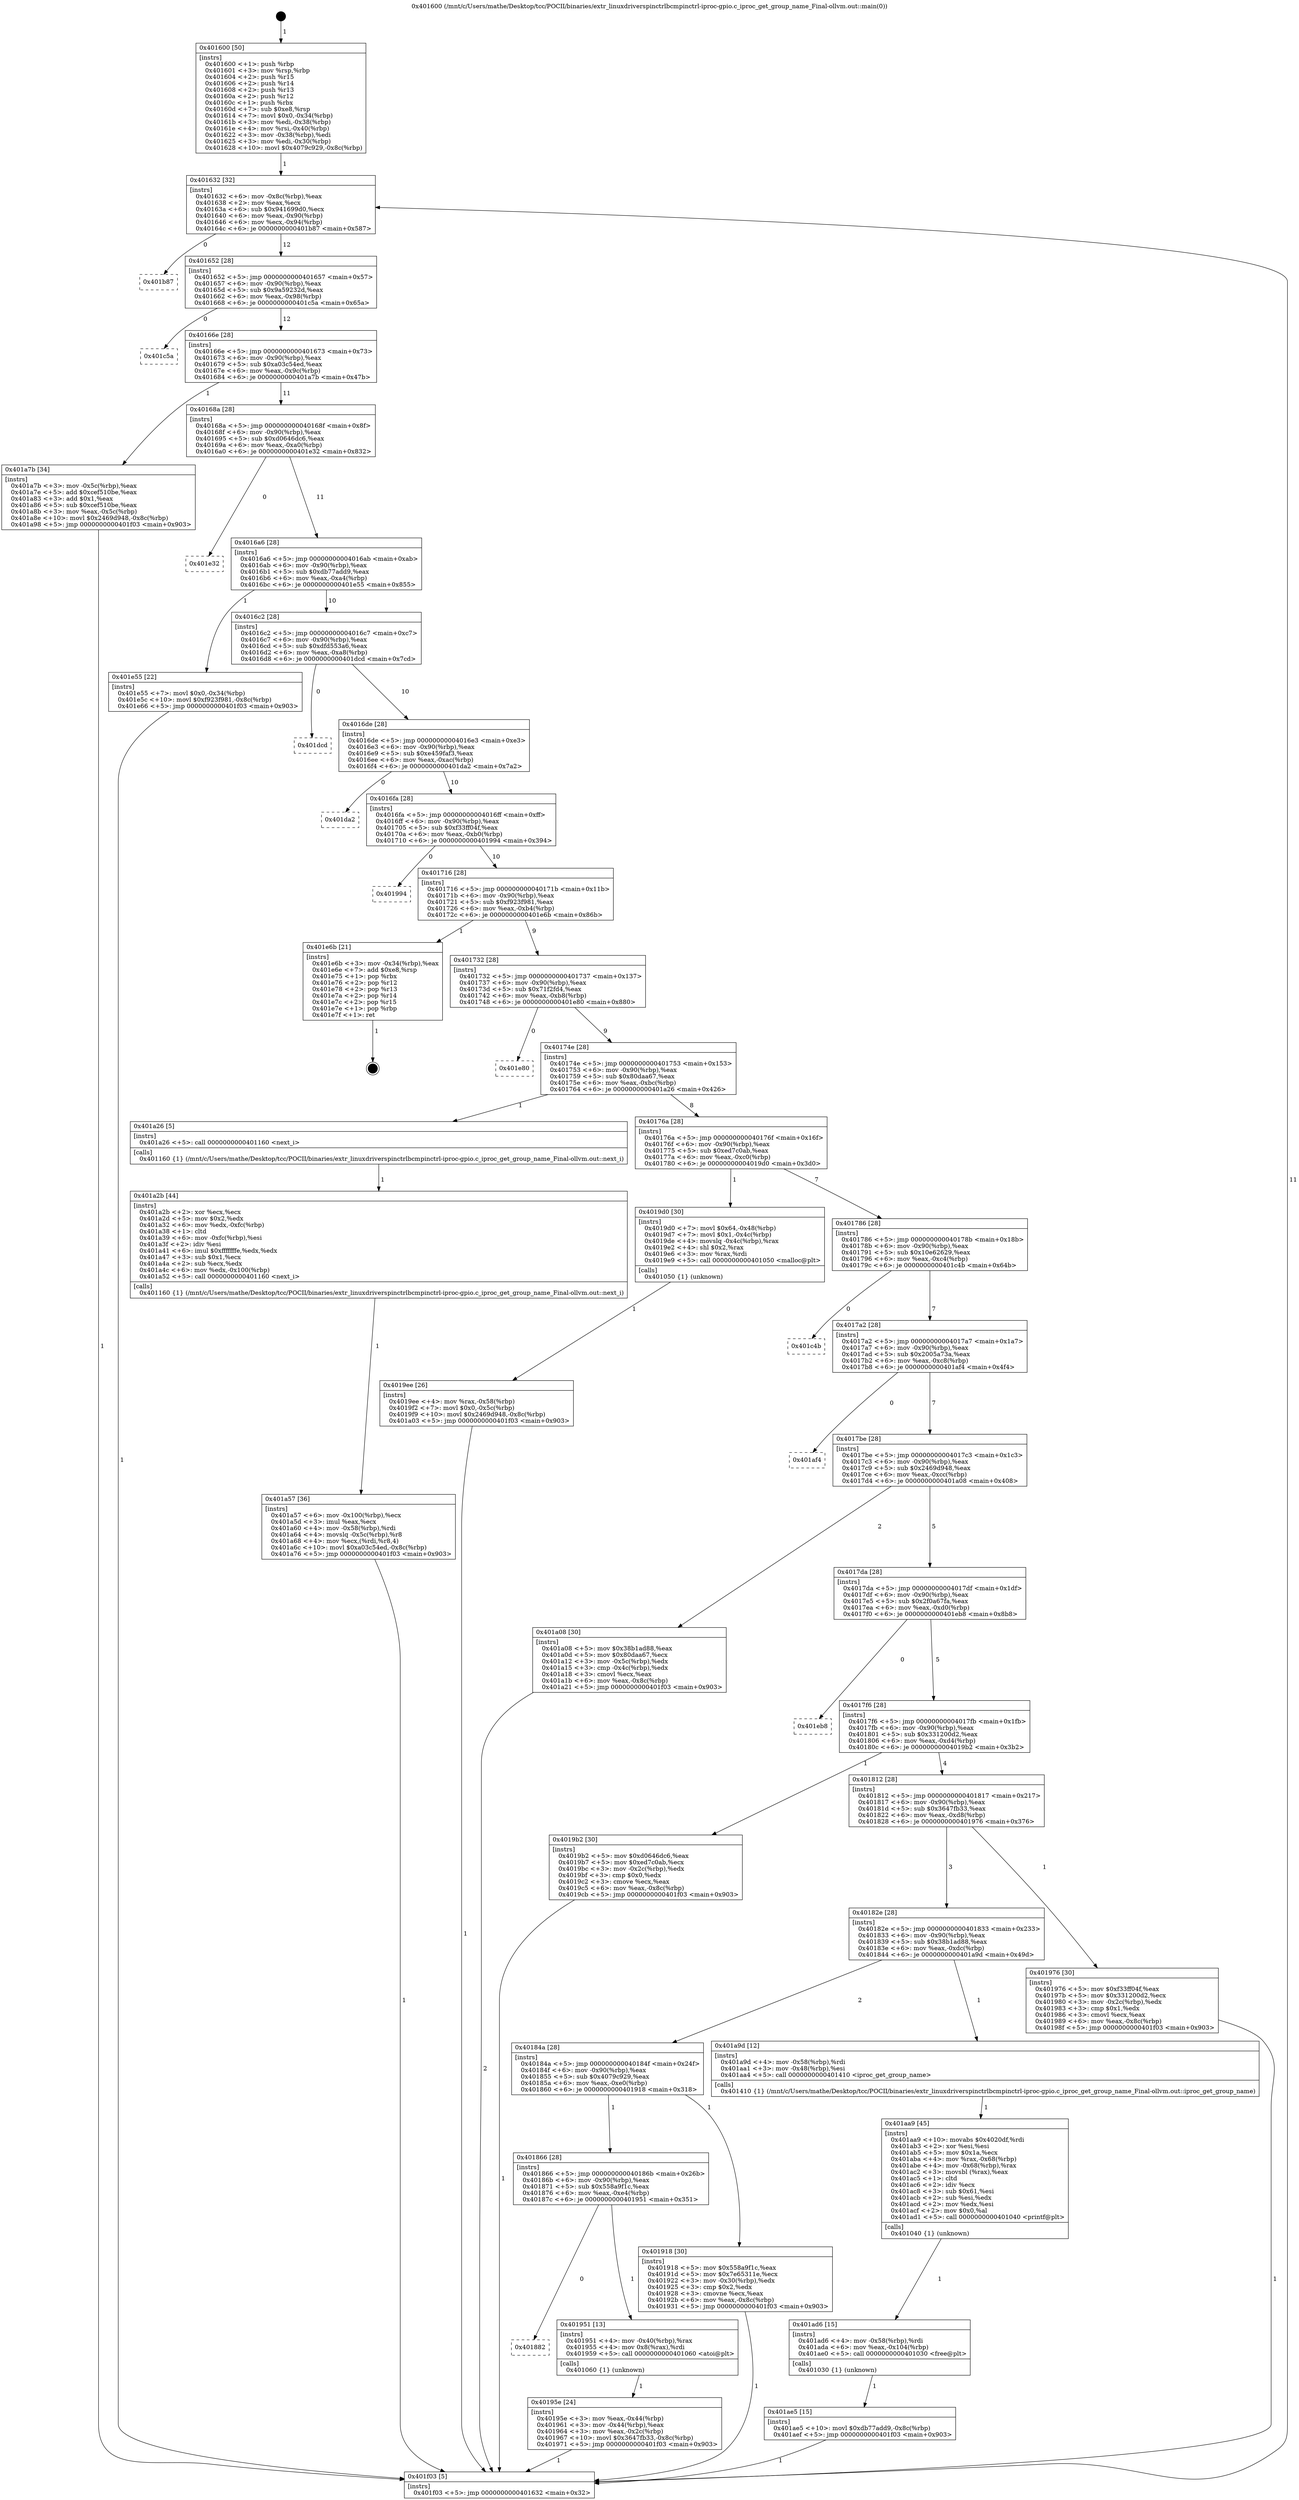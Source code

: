 digraph "0x401600" {
  label = "0x401600 (/mnt/c/Users/mathe/Desktop/tcc/POCII/binaries/extr_linuxdriverspinctrlbcmpinctrl-iproc-gpio.c_iproc_get_group_name_Final-ollvm.out::main(0))"
  labelloc = "t"
  node[shape=record]

  Entry [label="",width=0.3,height=0.3,shape=circle,fillcolor=black,style=filled]
  "0x401632" [label="{
     0x401632 [32]\l
     | [instrs]\l
     &nbsp;&nbsp;0x401632 \<+6\>: mov -0x8c(%rbp),%eax\l
     &nbsp;&nbsp;0x401638 \<+2\>: mov %eax,%ecx\l
     &nbsp;&nbsp;0x40163a \<+6\>: sub $0x941699d0,%ecx\l
     &nbsp;&nbsp;0x401640 \<+6\>: mov %eax,-0x90(%rbp)\l
     &nbsp;&nbsp;0x401646 \<+6\>: mov %ecx,-0x94(%rbp)\l
     &nbsp;&nbsp;0x40164c \<+6\>: je 0000000000401b87 \<main+0x587\>\l
  }"]
  "0x401b87" [label="{
     0x401b87\l
  }", style=dashed]
  "0x401652" [label="{
     0x401652 [28]\l
     | [instrs]\l
     &nbsp;&nbsp;0x401652 \<+5\>: jmp 0000000000401657 \<main+0x57\>\l
     &nbsp;&nbsp;0x401657 \<+6\>: mov -0x90(%rbp),%eax\l
     &nbsp;&nbsp;0x40165d \<+5\>: sub $0x9a59232d,%eax\l
     &nbsp;&nbsp;0x401662 \<+6\>: mov %eax,-0x98(%rbp)\l
     &nbsp;&nbsp;0x401668 \<+6\>: je 0000000000401c5a \<main+0x65a\>\l
  }"]
  Exit [label="",width=0.3,height=0.3,shape=circle,fillcolor=black,style=filled,peripheries=2]
  "0x401c5a" [label="{
     0x401c5a\l
  }", style=dashed]
  "0x40166e" [label="{
     0x40166e [28]\l
     | [instrs]\l
     &nbsp;&nbsp;0x40166e \<+5\>: jmp 0000000000401673 \<main+0x73\>\l
     &nbsp;&nbsp;0x401673 \<+6\>: mov -0x90(%rbp),%eax\l
     &nbsp;&nbsp;0x401679 \<+5\>: sub $0xa03c54ed,%eax\l
     &nbsp;&nbsp;0x40167e \<+6\>: mov %eax,-0x9c(%rbp)\l
     &nbsp;&nbsp;0x401684 \<+6\>: je 0000000000401a7b \<main+0x47b\>\l
  }"]
  "0x401ae5" [label="{
     0x401ae5 [15]\l
     | [instrs]\l
     &nbsp;&nbsp;0x401ae5 \<+10\>: movl $0xdb77add9,-0x8c(%rbp)\l
     &nbsp;&nbsp;0x401aef \<+5\>: jmp 0000000000401f03 \<main+0x903\>\l
  }"]
  "0x401a7b" [label="{
     0x401a7b [34]\l
     | [instrs]\l
     &nbsp;&nbsp;0x401a7b \<+3\>: mov -0x5c(%rbp),%eax\l
     &nbsp;&nbsp;0x401a7e \<+5\>: add $0xcef510be,%eax\l
     &nbsp;&nbsp;0x401a83 \<+3\>: add $0x1,%eax\l
     &nbsp;&nbsp;0x401a86 \<+5\>: sub $0xcef510be,%eax\l
     &nbsp;&nbsp;0x401a8b \<+3\>: mov %eax,-0x5c(%rbp)\l
     &nbsp;&nbsp;0x401a8e \<+10\>: movl $0x2469d948,-0x8c(%rbp)\l
     &nbsp;&nbsp;0x401a98 \<+5\>: jmp 0000000000401f03 \<main+0x903\>\l
  }"]
  "0x40168a" [label="{
     0x40168a [28]\l
     | [instrs]\l
     &nbsp;&nbsp;0x40168a \<+5\>: jmp 000000000040168f \<main+0x8f\>\l
     &nbsp;&nbsp;0x40168f \<+6\>: mov -0x90(%rbp),%eax\l
     &nbsp;&nbsp;0x401695 \<+5\>: sub $0xd0646dc6,%eax\l
     &nbsp;&nbsp;0x40169a \<+6\>: mov %eax,-0xa0(%rbp)\l
     &nbsp;&nbsp;0x4016a0 \<+6\>: je 0000000000401e32 \<main+0x832\>\l
  }"]
  "0x401ad6" [label="{
     0x401ad6 [15]\l
     | [instrs]\l
     &nbsp;&nbsp;0x401ad6 \<+4\>: mov -0x58(%rbp),%rdi\l
     &nbsp;&nbsp;0x401ada \<+6\>: mov %eax,-0x104(%rbp)\l
     &nbsp;&nbsp;0x401ae0 \<+5\>: call 0000000000401030 \<free@plt\>\l
     | [calls]\l
     &nbsp;&nbsp;0x401030 \{1\} (unknown)\l
  }"]
  "0x401e32" [label="{
     0x401e32\l
  }", style=dashed]
  "0x4016a6" [label="{
     0x4016a6 [28]\l
     | [instrs]\l
     &nbsp;&nbsp;0x4016a6 \<+5\>: jmp 00000000004016ab \<main+0xab\>\l
     &nbsp;&nbsp;0x4016ab \<+6\>: mov -0x90(%rbp),%eax\l
     &nbsp;&nbsp;0x4016b1 \<+5\>: sub $0xdb77add9,%eax\l
     &nbsp;&nbsp;0x4016b6 \<+6\>: mov %eax,-0xa4(%rbp)\l
     &nbsp;&nbsp;0x4016bc \<+6\>: je 0000000000401e55 \<main+0x855\>\l
  }"]
  "0x401aa9" [label="{
     0x401aa9 [45]\l
     | [instrs]\l
     &nbsp;&nbsp;0x401aa9 \<+10\>: movabs $0x4020df,%rdi\l
     &nbsp;&nbsp;0x401ab3 \<+2\>: xor %esi,%esi\l
     &nbsp;&nbsp;0x401ab5 \<+5\>: mov $0x1a,%ecx\l
     &nbsp;&nbsp;0x401aba \<+4\>: mov %rax,-0x68(%rbp)\l
     &nbsp;&nbsp;0x401abe \<+4\>: mov -0x68(%rbp),%rax\l
     &nbsp;&nbsp;0x401ac2 \<+3\>: movsbl (%rax),%eax\l
     &nbsp;&nbsp;0x401ac5 \<+1\>: cltd\l
     &nbsp;&nbsp;0x401ac6 \<+2\>: idiv %ecx\l
     &nbsp;&nbsp;0x401ac8 \<+3\>: sub $0x61,%esi\l
     &nbsp;&nbsp;0x401acb \<+2\>: sub %esi,%edx\l
     &nbsp;&nbsp;0x401acd \<+2\>: mov %edx,%esi\l
     &nbsp;&nbsp;0x401acf \<+2\>: mov $0x0,%al\l
     &nbsp;&nbsp;0x401ad1 \<+5\>: call 0000000000401040 \<printf@plt\>\l
     | [calls]\l
     &nbsp;&nbsp;0x401040 \{1\} (unknown)\l
  }"]
  "0x401e55" [label="{
     0x401e55 [22]\l
     | [instrs]\l
     &nbsp;&nbsp;0x401e55 \<+7\>: movl $0x0,-0x34(%rbp)\l
     &nbsp;&nbsp;0x401e5c \<+10\>: movl $0xf923f981,-0x8c(%rbp)\l
     &nbsp;&nbsp;0x401e66 \<+5\>: jmp 0000000000401f03 \<main+0x903\>\l
  }"]
  "0x4016c2" [label="{
     0x4016c2 [28]\l
     | [instrs]\l
     &nbsp;&nbsp;0x4016c2 \<+5\>: jmp 00000000004016c7 \<main+0xc7\>\l
     &nbsp;&nbsp;0x4016c7 \<+6\>: mov -0x90(%rbp),%eax\l
     &nbsp;&nbsp;0x4016cd \<+5\>: sub $0xdfd553a6,%eax\l
     &nbsp;&nbsp;0x4016d2 \<+6\>: mov %eax,-0xa8(%rbp)\l
     &nbsp;&nbsp;0x4016d8 \<+6\>: je 0000000000401dcd \<main+0x7cd\>\l
  }"]
  "0x401a57" [label="{
     0x401a57 [36]\l
     | [instrs]\l
     &nbsp;&nbsp;0x401a57 \<+6\>: mov -0x100(%rbp),%ecx\l
     &nbsp;&nbsp;0x401a5d \<+3\>: imul %eax,%ecx\l
     &nbsp;&nbsp;0x401a60 \<+4\>: mov -0x58(%rbp),%rdi\l
     &nbsp;&nbsp;0x401a64 \<+4\>: movslq -0x5c(%rbp),%r8\l
     &nbsp;&nbsp;0x401a68 \<+4\>: mov %ecx,(%rdi,%r8,4)\l
     &nbsp;&nbsp;0x401a6c \<+10\>: movl $0xa03c54ed,-0x8c(%rbp)\l
     &nbsp;&nbsp;0x401a76 \<+5\>: jmp 0000000000401f03 \<main+0x903\>\l
  }"]
  "0x401dcd" [label="{
     0x401dcd\l
  }", style=dashed]
  "0x4016de" [label="{
     0x4016de [28]\l
     | [instrs]\l
     &nbsp;&nbsp;0x4016de \<+5\>: jmp 00000000004016e3 \<main+0xe3\>\l
     &nbsp;&nbsp;0x4016e3 \<+6\>: mov -0x90(%rbp),%eax\l
     &nbsp;&nbsp;0x4016e9 \<+5\>: sub $0xe459faf3,%eax\l
     &nbsp;&nbsp;0x4016ee \<+6\>: mov %eax,-0xac(%rbp)\l
     &nbsp;&nbsp;0x4016f4 \<+6\>: je 0000000000401da2 \<main+0x7a2\>\l
  }"]
  "0x401a2b" [label="{
     0x401a2b [44]\l
     | [instrs]\l
     &nbsp;&nbsp;0x401a2b \<+2\>: xor %ecx,%ecx\l
     &nbsp;&nbsp;0x401a2d \<+5\>: mov $0x2,%edx\l
     &nbsp;&nbsp;0x401a32 \<+6\>: mov %edx,-0xfc(%rbp)\l
     &nbsp;&nbsp;0x401a38 \<+1\>: cltd\l
     &nbsp;&nbsp;0x401a39 \<+6\>: mov -0xfc(%rbp),%esi\l
     &nbsp;&nbsp;0x401a3f \<+2\>: idiv %esi\l
     &nbsp;&nbsp;0x401a41 \<+6\>: imul $0xfffffffe,%edx,%edx\l
     &nbsp;&nbsp;0x401a47 \<+3\>: sub $0x1,%ecx\l
     &nbsp;&nbsp;0x401a4a \<+2\>: sub %ecx,%edx\l
     &nbsp;&nbsp;0x401a4c \<+6\>: mov %edx,-0x100(%rbp)\l
     &nbsp;&nbsp;0x401a52 \<+5\>: call 0000000000401160 \<next_i\>\l
     | [calls]\l
     &nbsp;&nbsp;0x401160 \{1\} (/mnt/c/Users/mathe/Desktop/tcc/POCII/binaries/extr_linuxdriverspinctrlbcmpinctrl-iproc-gpio.c_iproc_get_group_name_Final-ollvm.out::next_i)\l
  }"]
  "0x401da2" [label="{
     0x401da2\l
  }", style=dashed]
  "0x4016fa" [label="{
     0x4016fa [28]\l
     | [instrs]\l
     &nbsp;&nbsp;0x4016fa \<+5\>: jmp 00000000004016ff \<main+0xff\>\l
     &nbsp;&nbsp;0x4016ff \<+6\>: mov -0x90(%rbp),%eax\l
     &nbsp;&nbsp;0x401705 \<+5\>: sub $0xf33ff04f,%eax\l
     &nbsp;&nbsp;0x40170a \<+6\>: mov %eax,-0xb0(%rbp)\l
     &nbsp;&nbsp;0x401710 \<+6\>: je 0000000000401994 \<main+0x394\>\l
  }"]
  "0x4019ee" [label="{
     0x4019ee [26]\l
     | [instrs]\l
     &nbsp;&nbsp;0x4019ee \<+4\>: mov %rax,-0x58(%rbp)\l
     &nbsp;&nbsp;0x4019f2 \<+7\>: movl $0x0,-0x5c(%rbp)\l
     &nbsp;&nbsp;0x4019f9 \<+10\>: movl $0x2469d948,-0x8c(%rbp)\l
     &nbsp;&nbsp;0x401a03 \<+5\>: jmp 0000000000401f03 \<main+0x903\>\l
  }"]
  "0x401994" [label="{
     0x401994\l
  }", style=dashed]
  "0x401716" [label="{
     0x401716 [28]\l
     | [instrs]\l
     &nbsp;&nbsp;0x401716 \<+5\>: jmp 000000000040171b \<main+0x11b\>\l
     &nbsp;&nbsp;0x40171b \<+6\>: mov -0x90(%rbp),%eax\l
     &nbsp;&nbsp;0x401721 \<+5\>: sub $0xf923f981,%eax\l
     &nbsp;&nbsp;0x401726 \<+6\>: mov %eax,-0xb4(%rbp)\l
     &nbsp;&nbsp;0x40172c \<+6\>: je 0000000000401e6b \<main+0x86b\>\l
  }"]
  "0x40195e" [label="{
     0x40195e [24]\l
     | [instrs]\l
     &nbsp;&nbsp;0x40195e \<+3\>: mov %eax,-0x44(%rbp)\l
     &nbsp;&nbsp;0x401961 \<+3\>: mov -0x44(%rbp),%eax\l
     &nbsp;&nbsp;0x401964 \<+3\>: mov %eax,-0x2c(%rbp)\l
     &nbsp;&nbsp;0x401967 \<+10\>: movl $0x3647fb33,-0x8c(%rbp)\l
     &nbsp;&nbsp;0x401971 \<+5\>: jmp 0000000000401f03 \<main+0x903\>\l
  }"]
  "0x401e6b" [label="{
     0x401e6b [21]\l
     | [instrs]\l
     &nbsp;&nbsp;0x401e6b \<+3\>: mov -0x34(%rbp),%eax\l
     &nbsp;&nbsp;0x401e6e \<+7\>: add $0xe8,%rsp\l
     &nbsp;&nbsp;0x401e75 \<+1\>: pop %rbx\l
     &nbsp;&nbsp;0x401e76 \<+2\>: pop %r12\l
     &nbsp;&nbsp;0x401e78 \<+2\>: pop %r13\l
     &nbsp;&nbsp;0x401e7a \<+2\>: pop %r14\l
     &nbsp;&nbsp;0x401e7c \<+2\>: pop %r15\l
     &nbsp;&nbsp;0x401e7e \<+1\>: pop %rbp\l
     &nbsp;&nbsp;0x401e7f \<+1\>: ret\l
  }"]
  "0x401732" [label="{
     0x401732 [28]\l
     | [instrs]\l
     &nbsp;&nbsp;0x401732 \<+5\>: jmp 0000000000401737 \<main+0x137\>\l
     &nbsp;&nbsp;0x401737 \<+6\>: mov -0x90(%rbp),%eax\l
     &nbsp;&nbsp;0x40173d \<+5\>: sub $0x71f2fd4,%eax\l
     &nbsp;&nbsp;0x401742 \<+6\>: mov %eax,-0xb8(%rbp)\l
     &nbsp;&nbsp;0x401748 \<+6\>: je 0000000000401e80 \<main+0x880\>\l
  }"]
  "0x401882" [label="{
     0x401882\l
  }", style=dashed]
  "0x401e80" [label="{
     0x401e80\l
  }", style=dashed]
  "0x40174e" [label="{
     0x40174e [28]\l
     | [instrs]\l
     &nbsp;&nbsp;0x40174e \<+5\>: jmp 0000000000401753 \<main+0x153\>\l
     &nbsp;&nbsp;0x401753 \<+6\>: mov -0x90(%rbp),%eax\l
     &nbsp;&nbsp;0x401759 \<+5\>: sub $0x80daa67,%eax\l
     &nbsp;&nbsp;0x40175e \<+6\>: mov %eax,-0xbc(%rbp)\l
     &nbsp;&nbsp;0x401764 \<+6\>: je 0000000000401a26 \<main+0x426\>\l
  }"]
  "0x401951" [label="{
     0x401951 [13]\l
     | [instrs]\l
     &nbsp;&nbsp;0x401951 \<+4\>: mov -0x40(%rbp),%rax\l
     &nbsp;&nbsp;0x401955 \<+4\>: mov 0x8(%rax),%rdi\l
     &nbsp;&nbsp;0x401959 \<+5\>: call 0000000000401060 \<atoi@plt\>\l
     | [calls]\l
     &nbsp;&nbsp;0x401060 \{1\} (unknown)\l
  }"]
  "0x401a26" [label="{
     0x401a26 [5]\l
     | [instrs]\l
     &nbsp;&nbsp;0x401a26 \<+5\>: call 0000000000401160 \<next_i\>\l
     | [calls]\l
     &nbsp;&nbsp;0x401160 \{1\} (/mnt/c/Users/mathe/Desktop/tcc/POCII/binaries/extr_linuxdriverspinctrlbcmpinctrl-iproc-gpio.c_iproc_get_group_name_Final-ollvm.out::next_i)\l
  }"]
  "0x40176a" [label="{
     0x40176a [28]\l
     | [instrs]\l
     &nbsp;&nbsp;0x40176a \<+5\>: jmp 000000000040176f \<main+0x16f\>\l
     &nbsp;&nbsp;0x40176f \<+6\>: mov -0x90(%rbp),%eax\l
     &nbsp;&nbsp;0x401775 \<+5\>: sub $0xed7c0ab,%eax\l
     &nbsp;&nbsp;0x40177a \<+6\>: mov %eax,-0xc0(%rbp)\l
     &nbsp;&nbsp;0x401780 \<+6\>: je 00000000004019d0 \<main+0x3d0\>\l
  }"]
  "0x401600" [label="{
     0x401600 [50]\l
     | [instrs]\l
     &nbsp;&nbsp;0x401600 \<+1\>: push %rbp\l
     &nbsp;&nbsp;0x401601 \<+3\>: mov %rsp,%rbp\l
     &nbsp;&nbsp;0x401604 \<+2\>: push %r15\l
     &nbsp;&nbsp;0x401606 \<+2\>: push %r14\l
     &nbsp;&nbsp;0x401608 \<+2\>: push %r13\l
     &nbsp;&nbsp;0x40160a \<+2\>: push %r12\l
     &nbsp;&nbsp;0x40160c \<+1\>: push %rbx\l
     &nbsp;&nbsp;0x40160d \<+7\>: sub $0xe8,%rsp\l
     &nbsp;&nbsp;0x401614 \<+7\>: movl $0x0,-0x34(%rbp)\l
     &nbsp;&nbsp;0x40161b \<+3\>: mov %edi,-0x38(%rbp)\l
     &nbsp;&nbsp;0x40161e \<+4\>: mov %rsi,-0x40(%rbp)\l
     &nbsp;&nbsp;0x401622 \<+3\>: mov -0x38(%rbp),%edi\l
     &nbsp;&nbsp;0x401625 \<+3\>: mov %edi,-0x30(%rbp)\l
     &nbsp;&nbsp;0x401628 \<+10\>: movl $0x4079c929,-0x8c(%rbp)\l
  }"]
  "0x4019d0" [label="{
     0x4019d0 [30]\l
     | [instrs]\l
     &nbsp;&nbsp;0x4019d0 \<+7\>: movl $0x64,-0x48(%rbp)\l
     &nbsp;&nbsp;0x4019d7 \<+7\>: movl $0x1,-0x4c(%rbp)\l
     &nbsp;&nbsp;0x4019de \<+4\>: movslq -0x4c(%rbp),%rax\l
     &nbsp;&nbsp;0x4019e2 \<+4\>: shl $0x2,%rax\l
     &nbsp;&nbsp;0x4019e6 \<+3\>: mov %rax,%rdi\l
     &nbsp;&nbsp;0x4019e9 \<+5\>: call 0000000000401050 \<malloc@plt\>\l
     | [calls]\l
     &nbsp;&nbsp;0x401050 \{1\} (unknown)\l
  }"]
  "0x401786" [label="{
     0x401786 [28]\l
     | [instrs]\l
     &nbsp;&nbsp;0x401786 \<+5\>: jmp 000000000040178b \<main+0x18b\>\l
     &nbsp;&nbsp;0x40178b \<+6\>: mov -0x90(%rbp),%eax\l
     &nbsp;&nbsp;0x401791 \<+5\>: sub $0x10e62629,%eax\l
     &nbsp;&nbsp;0x401796 \<+6\>: mov %eax,-0xc4(%rbp)\l
     &nbsp;&nbsp;0x40179c \<+6\>: je 0000000000401c4b \<main+0x64b\>\l
  }"]
  "0x401f03" [label="{
     0x401f03 [5]\l
     | [instrs]\l
     &nbsp;&nbsp;0x401f03 \<+5\>: jmp 0000000000401632 \<main+0x32\>\l
  }"]
  "0x401c4b" [label="{
     0x401c4b\l
  }", style=dashed]
  "0x4017a2" [label="{
     0x4017a2 [28]\l
     | [instrs]\l
     &nbsp;&nbsp;0x4017a2 \<+5\>: jmp 00000000004017a7 \<main+0x1a7\>\l
     &nbsp;&nbsp;0x4017a7 \<+6\>: mov -0x90(%rbp),%eax\l
     &nbsp;&nbsp;0x4017ad \<+5\>: sub $0x2005a73a,%eax\l
     &nbsp;&nbsp;0x4017b2 \<+6\>: mov %eax,-0xc8(%rbp)\l
     &nbsp;&nbsp;0x4017b8 \<+6\>: je 0000000000401af4 \<main+0x4f4\>\l
  }"]
  "0x401866" [label="{
     0x401866 [28]\l
     | [instrs]\l
     &nbsp;&nbsp;0x401866 \<+5\>: jmp 000000000040186b \<main+0x26b\>\l
     &nbsp;&nbsp;0x40186b \<+6\>: mov -0x90(%rbp),%eax\l
     &nbsp;&nbsp;0x401871 \<+5\>: sub $0x558a9f1c,%eax\l
     &nbsp;&nbsp;0x401876 \<+6\>: mov %eax,-0xe4(%rbp)\l
     &nbsp;&nbsp;0x40187c \<+6\>: je 0000000000401951 \<main+0x351\>\l
  }"]
  "0x401af4" [label="{
     0x401af4\l
  }", style=dashed]
  "0x4017be" [label="{
     0x4017be [28]\l
     | [instrs]\l
     &nbsp;&nbsp;0x4017be \<+5\>: jmp 00000000004017c3 \<main+0x1c3\>\l
     &nbsp;&nbsp;0x4017c3 \<+6\>: mov -0x90(%rbp),%eax\l
     &nbsp;&nbsp;0x4017c9 \<+5\>: sub $0x2469d948,%eax\l
     &nbsp;&nbsp;0x4017ce \<+6\>: mov %eax,-0xcc(%rbp)\l
     &nbsp;&nbsp;0x4017d4 \<+6\>: je 0000000000401a08 \<main+0x408\>\l
  }"]
  "0x401918" [label="{
     0x401918 [30]\l
     | [instrs]\l
     &nbsp;&nbsp;0x401918 \<+5\>: mov $0x558a9f1c,%eax\l
     &nbsp;&nbsp;0x40191d \<+5\>: mov $0x7e65311e,%ecx\l
     &nbsp;&nbsp;0x401922 \<+3\>: mov -0x30(%rbp),%edx\l
     &nbsp;&nbsp;0x401925 \<+3\>: cmp $0x2,%edx\l
     &nbsp;&nbsp;0x401928 \<+3\>: cmovne %ecx,%eax\l
     &nbsp;&nbsp;0x40192b \<+6\>: mov %eax,-0x8c(%rbp)\l
     &nbsp;&nbsp;0x401931 \<+5\>: jmp 0000000000401f03 \<main+0x903\>\l
  }"]
  "0x401a08" [label="{
     0x401a08 [30]\l
     | [instrs]\l
     &nbsp;&nbsp;0x401a08 \<+5\>: mov $0x38b1ad88,%eax\l
     &nbsp;&nbsp;0x401a0d \<+5\>: mov $0x80daa67,%ecx\l
     &nbsp;&nbsp;0x401a12 \<+3\>: mov -0x5c(%rbp),%edx\l
     &nbsp;&nbsp;0x401a15 \<+3\>: cmp -0x4c(%rbp),%edx\l
     &nbsp;&nbsp;0x401a18 \<+3\>: cmovl %ecx,%eax\l
     &nbsp;&nbsp;0x401a1b \<+6\>: mov %eax,-0x8c(%rbp)\l
     &nbsp;&nbsp;0x401a21 \<+5\>: jmp 0000000000401f03 \<main+0x903\>\l
  }"]
  "0x4017da" [label="{
     0x4017da [28]\l
     | [instrs]\l
     &nbsp;&nbsp;0x4017da \<+5\>: jmp 00000000004017df \<main+0x1df\>\l
     &nbsp;&nbsp;0x4017df \<+6\>: mov -0x90(%rbp),%eax\l
     &nbsp;&nbsp;0x4017e5 \<+5\>: sub $0x2f0a67fa,%eax\l
     &nbsp;&nbsp;0x4017ea \<+6\>: mov %eax,-0xd0(%rbp)\l
     &nbsp;&nbsp;0x4017f0 \<+6\>: je 0000000000401eb8 \<main+0x8b8\>\l
  }"]
  "0x40184a" [label="{
     0x40184a [28]\l
     | [instrs]\l
     &nbsp;&nbsp;0x40184a \<+5\>: jmp 000000000040184f \<main+0x24f\>\l
     &nbsp;&nbsp;0x40184f \<+6\>: mov -0x90(%rbp),%eax\l
     &nbsp;&nbsp;0x401855 \<+5\>: sub $0x4079c929,%eax\l
     &nbsp;&nbsp;0x40185a \<+6\>: mov %eax,-0xe0(%rbp)\l
     &nbsp;&nbsp;0x401860 \<+6\>: je 0000000000401918 \<main+0x318\>\l
  }"]
  "0x401eb8" [label="{
     0x401eb8\l
  }", style=dashed]
  "0x4017f6" [label="{
     0x4017f6 [28]\l
     | [instrs]\l
     &nbsp;&nbsp;0x4017f6 \<+5\>: jmp 00000000004017fb \<main+0x1fb\>\l
     &nbsp;&nbsp;0x4017fb \<+6\>: mov -0x90(%rbp),%eax\l
     &nbsp;&nbsp;0x401801 \<+5\>: sub $0x331200d2,%eax\l
     &nbsp;&nbsp;0x401806 \<+6\>: mov %eax,-0xd4(%rbp)\l
     &nbsp;&nbsp;0x40180c \<+6\>: je 00000000004019b2 \<main+0x3b2\>\l
  }"]
  "0x401a9d" [label="{
     0x401a9d [12]\l
     | [instrs]\l
     &nbsp;&nbsp;0x401a9d \<+4\>: mov -0x58(%rbp),%rdi\l
     &nbsp;&nbsp;0x401aa1 \<+3\>: mov -0x48(%rbp),%esi\l
     &nbsp;&nbsp;0x401aa4 \<+5\>: call 0000000000401410 \<iproc_get_group_name\>\l
     | [calls]\l
     &nbsp;&nbsp;0x401410 \{1\} (/mnt/c/Users/mathe/Desktop/tcc/POCII/binaries/extr_linuxdriverspinctrlbcmpinctrl-iproc-gpio.c_iproc_get_group_name_Final-ollvm.out::iproc_get_group_name)\l
  }"]
  "0x4019b2" [label="{
     0x4019b2 [30]\l
     | [instrs]\l
     &nbsp;&nbsp;0x4019b2 \<+5\>: mov $0xd0646dc6,%eax\l
     &nbsp;&nbsp;0x4019b7 \<+5\>: mov $0xed7c0ab,%ecx\l
     &nbsp;&nbsp;0x4019bc \<+3\>: mov -0x2c(%rbp),%edx\l
     &nbsp;&nbsp;0x4019bf \<+3\>: cmp $0x0,%edx\l
     &nbsp;&nbsp;0x4019c2 \<+3\>: cmove %ecx,%eax\l
     &nbsp;&nbsp;0x4019c5 \<+6\>: mov %eax,-0x8c(%rbp)\l
     &nbsp;&nbsp;0x4019cb \<+5\>: jmp 0000000000401f03 \<main+0x903\>\l
  }"]
  "0x401812" [label="{
     0x401812 [28]\l
     | [instrs]\l
     &nbsp;&nbsp;0x401812 \<+5\>: jmp 0000000000401817 \<main+0x217\>\l
     &nbsp;&nbsp;0x401817 \<+6\>: mov -0x90(%rbp),%eax\l
     &nbsp;&nbsp;0x40181d \<+5\>: sub $0x3647fb33,%eax\l
     &nbsp;&nbsp;0x401822 \<+6\>: mov %eax,-0xd8(%rbp)\l
     &nbsp;&nbsp;0x401828 \<+6\>: je 0000000000401976 \<main+0x376\>\l
  }"]
  "0x40182e" [label="{
     0x40182e [28]\l
     | [instrs]\l
     &nbsp;&nbsp;0x40182e \<+5\>: jmp 0000000000401833 \<main+0x233\>\l
     &nbsp;&nbsp;0x401833 \<+6\>: mov -0x90(%rbp),%eax\l
     &nbsp;&nbsp;0x401839 \<+5\>: sub $0x38b1ad88,%eax\l
     &nbsp;&nbsp;0x40183e \<+6\>: mov %eax,-0xdc(%rbp)\l
     &nbsp;&nbsp;0x401844 \<+6\>: je 0000000000401a9d \<main+0x49d\>\l
  }"]
  "0x401976" [label="{
     0x401976 [30]\l
     | [instrs]\l
     &nbsp;&nbsp;0x401976 \<+5\>: mov $0xf33ff04f,%eax\l
     &nbsp;&nbsp;0x40197b \<+5\>: mov $0x331200d2,%ecx\l
     &nbsp;&nbsp;0x401980 \<+3\>: mov -0x2c(%rbp),%edx\l
     &nbsp;&nbsp;0x401983 \<+3\>: cmp $0x1,%edx\l
     &nbsp;&nbsp;0x401986 \<+3\>: cmovl %ecx,%eax\l
     &nbsp;&nbsp;0x401989 \<+6\>: mov %eax,-0x8c(%rbp)\l
     &nbsp;&nbsp;0x40198f \<+5\>: jmp 0000000000401f03 \<main+0x903\>\l
  }"]
  Entry -> "0x401600" [label=" 1"]
  "0x401632" -> "0x401b87" [label=" 0"]
  "0x401632" -> "0x401652" [label=" 12"]
  "0x401e6b" -> Exit [label=" 1"]
  "0x401652" -> "0x401c5a" [label=" 0"]
  "0x401652" -> "0x40166e" [label=" 12"]
  "0x401e55" -> "0x401f03" [label=" 1"]
  "0x40166e" -> "0x401a7b" [label=" 1"]
  "0x40166e" -> "0x40168a" [label=" 11"]
  "0x401ae5" -> "0x401f03" [label=" 1"]
  "0x40168a" -> "0x401e32" [label=" 0"]
  "0x40168a" -> "0x4016a6" [label=" 11"]
  "0x401ad6" -> "0x401ae5" [label=" 1"]
  "0x4016a6" -> "0x401e55" [label=" 1"]
  "0x4016a6" -> "0x4016c2" [label=" 10"]
  "0x401aa9" -> "0x401ad6" [label=" 1"]
  "0x4016c2" -> "0x401dcd" [label=" 0"]
  "0x4016c2" -> "0x4016de" [label=" 10"]
  "0x401a9d" -> "0x401aa9" [label=" 1"]
  "0x4016de" -> "0x401da2" [label=" 0"]
  "0x4016de" -> "0x4016fa" [label=" 10"]
  "0x401a7b" -> "0x401f03" [label=" 1"]
  "0x4016fa" -> "0x401994" [label=" 0"]
  "0x4016fa" -> "0x401716" [label=" 10"]
  "0x401a57" -> "0x401f03" [label=" 1"]
  "0x401716" -> "0x401e6b" [label=" 1"]
  "0x401716" -> "0x401732" [label=" 9"]
  "0x401a2b" -> "0x401a57" [label=" 1"]
  "0x401732" -> "0x401e80" [label=" 0"]
  "0x401732" -> "0x40174e" [label=" 9"]
  "0x401a26" -> "0x401a2b" [label=" 1"]
  "0x40174e" -> "0x401a26" [label=" 1"]
  "0x40174e" -> "0x40176a" [label=" 8"]
  "0x401a08" -> "0x401f03" [label=" 2"]
  "0x40176a" -> "0x4019d0" [label=" 1"]
  "0x40176a" -> "0x401786" [label=" 7"]
  "0x4019d0" -> "0x4019ee" [label=" 1"]
  "0x401786" -> "0x401c4b" [label=" 0"]
  "0x401786" -> "0x4017a2" [label=" 7"]
  "0x4019b2" -> "0x401f03" [label=" 1"]
  "0x4017a2" -> "0x401af4" [label=" 0"]
  "0x4017a2" -> "0x4017be" [label=" 7"]
  "0x401976" -> "0x401f03" [label=" 1"]
  "0x4017be" -> "0x401a08" [label=" 2"]
  "0x4017be" -> "0x4017da" [label=" 5"]
  "0x40195e" -> "0x401f03" [label=" 1"]
  "0x4017da" -> "0x401eb8" [label=" 0"]
  "0x4017da" -> "0x4017f6" [label=" 5"]
  "0x401866" -> "0x401882" [label=" 0"]
  "0x4017f6" -> "0x4019b2" [label=" 1"]
  "0x4017f6" -> "0x401812" [label=" 4"]
  "0x401866" -> "0x401951" [label=" 1"]
  "0x401812" -> "0x401976" [label=" 1"]
  "0x401812" -> "0x40182e" [label=" 3"]
  "0x4019ee" -> "0x401f03" [label=" 1"]
  "0x40182e" -> "0x401a9d" [label=" 1"]
  "0x40182e" -> "0x40184a" [label=" 2"]
  "0x401951" -> "0x40195e" [label=" 1"]
  "0x40184a" -> "0x401918" [label=" 1"]
  "0x40184a" -> "0x401866" [label=" 1"]
  "0x401918" -> "0x401f03" [label=" 1"]
  "0x401600" -> "0x401632" [label=" 1"]
  "0x401f03" -> "0x401632" [label=" 11"]
}
